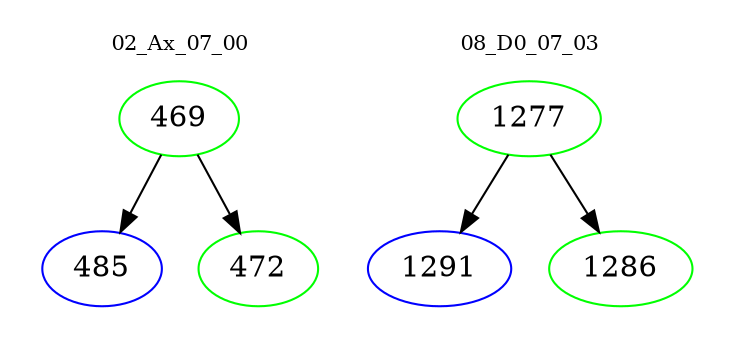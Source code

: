digraph{
subgraph cluster_0 {
color = white
label = "02_Ax_07_00";
fontsize=10;
T0_469 [label="469", color="green"]
T0_469 -> T0_485 [color="black"]
T0_485 [label="485", color="blue"]
T0_469 -> T0_472 [color="black"]
T0_472 [label="472", color="green"]
}
subgraph cluster_1 {
color = white
label = "08_D0_07_03";
fontsize=10;
T1_1277 [label="1277", color="green"]
T1_1277 -> T1_1291 [color="black"]
T1_1291 [label="1291", color="blue"]
T1_1277 -> T1_1286 [color="black"]
T1_1286 [label="1286", color="green"]
}
}
